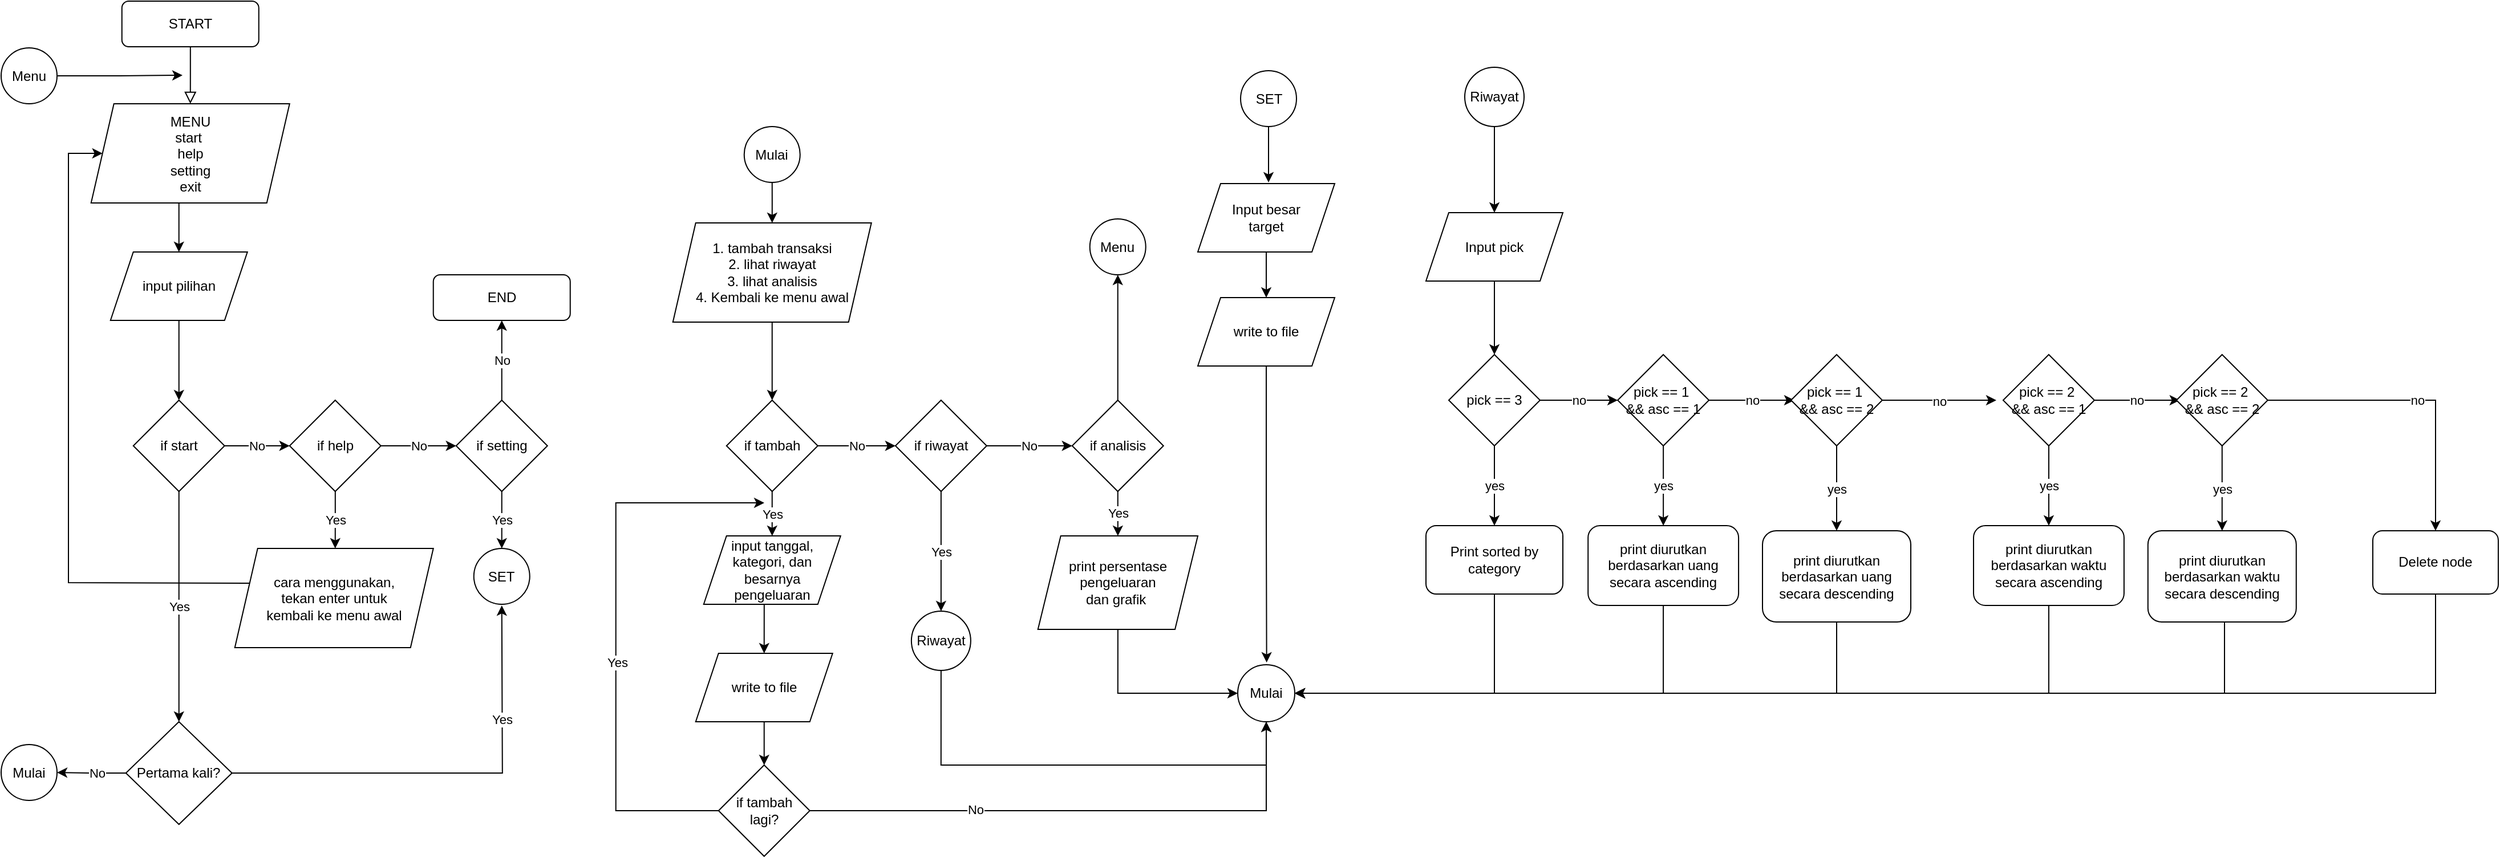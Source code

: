 <mxfile version="14.1.1" type="github">
  <diagram id="C5RBs43oDa-KdzZeNtuy" name="Page-1">
    <mxGraphModel dx="1564" dy="956" grid="1" gridSize="10" guides="1" tooltips="1" connect="1" arrows="1" fold="1" page="1" pageScale="1" pageWidth="827" pageHeight="1169" math="0" shadow="0">
      <root>
        <mxCell id="WIyWlLk6GJQsqaUBKTNV-0" />
        <mxCell id="WIyWlLk6GJQsqaUBKTNV-1" parent="WIyWlLk6GJQsqaUBKTNV-0" />
        <mxCell id="WIyWlLk6GJQsqaUBKTNV-2" value="" style="rounded=0;html=1;jettySize=auto;orthogonalLoop=1;fontSize=11;endArrow=block;endFill=0;endSize=8;strokeWidth=1;shadow=0;labelBackgroundColor=none;edgeStyle=orthogonalEdgeStyle;" parent="WIyWlLk6GJQsqaUBKTNV-1" source="WIyWlLk6GJQsqaUBKTNV-3" edge="1">
          <mxGeometry relative="1" as="geometry">
            <mxPoint x="216.86" y="140" as="targetPoint" />
          </mxGeometry>
        </mxCell>
        <mxCell id="WIyWlLk6GJQsqaUBKTNV-3" value="START" style="rounded=1;whiteSpace=wrap;html=1;fontSize=12;glass=0;strokeWidth=1;shadow=0;" parent="WIyWlLk6GJQsqaUBKTNV-1" vertex="1">
          <mxGeometry x="156.86" y="50" width="120" height="40" as="geometry" />
        </mxCell>
        <mxCell id="elyVezBGwNMq9GpWo2Fh-5" style="edgeStyle=orthogonalEdgeStyle;rounded=0;orthogonalLoop=1;jettySize=auto;html=1;exitX=0.5;exitY=1;exitDx=0;exitDy=0;" parent="WIyWlLk6GJQsqaUBKTNV-1" source="CZyxH3Lz4SlxYFgbIyjr-0" target="CZyxH3Lz4SlxYFgbIyjr-2" edge="1">
          <mxGeometry relative="1" as="geometry">
            <Array as="points">
              <mxPoint x="206.86" y="227" />
            </Array>
          </mxGeometry>
        </mxCell>
        <mxCell id="CZyxH3Lz4SlxYFgbIyjr-0" value="MENU&lt;br&gt;start&amp;nbsp;&lt;br&gt;help&lt;br&gt;setting&lt;br&gt;exit" style="shape=parallelogram;perimeter=parallelogramPerimeter;whiteSpace=wrap;html=1;fixedSize=1;" parent="WIyWlLk6GJQsqaUBKTNV-1" vertex="1">
          <mxGeometry x="129.86" y="140" width="174" height="87" as="geometry" />
        </mxCell>
        <mxCell id="CZyxH3Lz4SlxYFgbIyjr-22" style="edgeStyle=orthogonalEdgeStyle;rounded=0;orthogonalLoop=1;jettySize=auto;html=1;entryX=0.5;entryY=0;entryDx=0;entryDy=0;" parent="WIyWlLk6GJQsqaUBKTNV-1" source="CZyxH3Lz4SlxYFgbIyjr-2" target="CZyxH3Lz4SlxYFgbIyjr-4" edge="1">
          <mxGeometry relative="1" as="geometry" />
        </mxCell>
        <mxCell id="CZyxH3Lz4SlxYFgbIyjr-2" value="input pilihan" style="shape=parallelogram;perimeter=parallelogramPerimeter;whiteSpace=wrap;html=1;fixedSize=1;" parent="WIyWlLk6GJQsqaUBKTNV-1" vertex="1">
          <mxGeometry x="146.86" y="270" width="120" height="60" as="geometry" />
        </mxCell>
        <mxCell id="CZyxH3Lz4SlxYFgbIyjr-7" value="Yes" style="edgeStyle=orthogonalEdgeStyle;rounded=0;orthogonalLoop=1;jettySize=auto;html=1;entryX=0.5;entryY=0;entryDx=0;entryDy=0;" parent="WIyWlLk6GJQsqaUBKTNV-1" source="CZyxH3Lz4SlxYFgbIyjr-4" target="CZyxH3Lz4SlxYFgbIyjr-5" edge="1">
          <mxGeometry relative="1" as="geometry" />
        </mxCell>
        <mxCell id="CZyxH3Lz4SlxYFgbIyjr-12" value="No" style="edgeStyle=orthogonalEdgeStyle;rounded=0;orthogonalLoop=1;jettySize=auto;html=1;entryX=0;entryY=0.5;entryDx=0;entryDy=0;" parent="WIyWlLk6GJQsqaUBKTNV-1" source="CZyxH3Lz4SlxYFgbIyjr-4" target="CZyxH3Lz4SlxYFgbIyjr-9" edge="1">
          <mxGeometry relative="1" as="geometry" />
        </mxCell>
        <mxCell id="CZyxH3Lz4SlxYFgbIyjr-4" value="if start" style="rhombus;whiteSpace=wrap;html=1;" parent="WIyWlLk6GJQsqaUBKTNV-1" vertex="1">
          <mxGeometry x="166.86" y="400" width="80" height="80" as="geometry" />
        </mxCell>
        <mxCell id="CZyxH3Lz4SlxYFgbIyjr-21" value="Yes" style="edgeStyle=orthogonalEdgeStyle;rounded=0;orthogonalLoop=1;jettySize=auto;html=1;" parent="WIyWlLk6GJQsqaUBKTNV-1" source="CZyxH3Lz4SlxYFgbIyjr-5" edge="1">
          <mxGeometry x="0.479" relative="1" as="geometry">
            <mxPoint x="489.86" y="580" as="targetPoint" />
            <mxPoint as="offset" />
          </mxGeometry>
        </mxCell>
        <mxCell id="VV8su1CE2mQWF7LORSkJ-13" style="edgeStyle=orthogonalEdgeStyle;rounded=0;orthogonalLoop=1;jettySize=auto;html=1;exitX=0;exitY=0.5;exitDx=0;exitDy=0;entryX=1;entryY=0.5;entryDx=0;entryDy=0;" parent="WIyWlLk6GJQsqaUBKTNV-1" source="CZyxH3Lz4SlxYFgbIyjr-5" target="CZyxH3Lz4SlxYFgbIyjr-17" edge="1">
          <mxGeometry relative="1" as="geometry" />
        </mxCell>
        <mxCell id="VV8su1CE2mQWF7LORSkJ-14" value="No" style="edgeLabel;html=1;align=center;verticalAlign=middle;resizable=0;points=[];" parent="VV8su1CE2mQWF7LORSkJ-13" vertex="1" connectable="0">
          <mxGeometry x="-0.16" relative="1" as="geometry">
            <mxPoint as="offset" />
          </mxGeometry>
        </mxCell>
        <mxCell id="CZyxH3Lz4SlxYFgbIyjr-5" value="Pertama kali?" style="rhombus;whiteSpace=wrap;html=1;" parent="WIyWlLk6GJQsqaUBKTNV-1" vertex="1">
          <mxGeometry x="160.36" y="682" width="93" height="90" as="geometry" />
        </mxCell>
        <mxCell id="CZyxH3Lz4SlxYFgbIyjr-16" value="No" style="edgeStyle=orthogonalEdgeStyle;rounded=0;orthogonalLoop=1;jettySize=auto;html=1;entryX=0.5;entryY=1;entryDx=0;entryDy=0;" parent="WIyWlLk6GJQsqaUBKTNV-1" source="CZyxH3Lz4SlxYFgbIyjr-8" target="CZyxH3Lz4SlxYFgbIyjr-15" edge="1">
          <mxGeometry relative="1" as="geometry" />
        </mxCell>
        <mxCell id="CZyxH3Lz4SlxYFgbIyjr-20" value="Yes" style="edgeStyle=orthogonalEdgeStyle;rounded=0;orthogonalLoop=1;jettySize=auto;html=1;entryX=0.5;entryY=0;entryDx=0;entryDy=0;" parent="WIyWlLk6GJQsqaUBKTNV-1" source="CZyxH3Lz4SlxYFgbIyjr-8" target="CZyxH3Lz4SlxYFgbIyjr-19" edge="1">
          <mxGeometry relative="1" as="geometry" />
        </mxCell>
        <mxCell id="CZyxH3Lz4SlxYFgbIyjr-8" value="if setting" style="rhombus;whiteSpace=wrap;html=1;" parent="WIyWlLk6GJQsqaUBKTNV-1" vertex="1">
          <mxGeometry x="449.86" y="400" width="80" height="80" as="geometry" />
        </mxCell>
        <mxCell id="CZyxH3Lz4SlxYFgbIyjr-11" value="Yes" style="edgeStyle=orthogonalEdgeStyle;rounded=0;orthogonalLoop=1;jettySize=auto;html=1;entryX=0.5;entryY=0;entryDx=0;entryDy=0;" parent="WIyWlLk6GJQsqaUBKTNV-1" source="CZyxH3Lz4SlxYFgbIyjr-9" edge="1">
          <mxGeometry relative="1" as="geometry">
            <mxPoint x="343.86" y="530" as="targetPoint" />
          </mxGeometry>
        </mxCell>
        <mxCell id="CZyxH3Lz4SlxYFgbIyjr-13" value="No" style="edgeStyle=orthogonalEdgeStyle;rounded=0;orthogonalLoop=1;jettySize=auto;html=1;entryX=0;entryY=0.5;entryDx=0;entryDy=0;" parent="WIyWlLk6GJQsqaUBKTNV-1" source="CZyxH3Lz4SlxYFgbIyjr-9" target="CZyxH3Lz4SlxYFgbIyjr-8" edge="1">
          <mxGeometry relative="1" as="geometry" />
        </mxCell>
        <mxCell id="CZyxH3Lz4SlxYFgbIyjr-9" value="if help" style="rhombus;whiteSpace=wrap;html=1;" parent="WIyWlLk6GJQsqaUBKTNV-1" vertex="1">
          <mxGeometry x="303.86" y="400" width="80" height="80" as="geometry" />
        </mxCell>
        <mxCell id="CZyxH3Lz4SlxYFgbIyjr-15" value="END" style="rounded=1;whiteSpace=wrap;html=1;fontSize=12;glass=0;strokeWidth=1;shadow=0;" parent="WIyWlLk6GJQsqaUBKTNV-1" vertex="1">
          <mxGeometry x="429.86" y="290" width="120" height="40" as="geometry" />
        </mxCell>
        <mxCell id="CZyxH3Lz4SlxYFgbIyjr-17" value="Mulai" style="ellipse;whiteSpace=wrap;html=1;aspect=fixed;" parent="WIyWlLk6GJQsqaUBKTNV-1" vertex="1">
          <mxGeometry x="51" y="702" width="49" height="49" as="geometry" />
        </mxCell>
        <mxCell id="CZyxH3Lz4SlxYFgbIyjr-19" value="SET" style="ellipse;whiteSpace=wrap;html=1;aspect=fixed;" parent="WIyWlLk6GJQsqaUBKTNV-1" vertex="1">
          <mxGeometry x="465.36" y="530" width="49" height="49" as="geometry" />
        </mxCell>
        <mxCell id="CZyxH3Lz4SlxYFgbIyjr-25" style="edgeStyle=orthogonalEdgeStyle;rounded=0;orthogonalLoop=1;jettySize=auto;html=1;entryX=0.5;entryY=0;entryDx=0;entryDy=0;" parent="WIyWlLk6GJQsqaUBKTNV-1" source="CZyxH3Lz4SlxYFgbIyjr-23" target="CZyxH3Lz4SlxYFgbIyjr-24" edge="1">
          <mxGeometry relative="1" as="geometry" />
        </mxCell>
        <mxCell id="CZyxH3Lz4SlxYFgbIyjr-23" value="Mulai" style="ellipse;whiteSpace=wrap;html=1;aspect=fixed;" parent="WIyWlLk6GJQsqaUBKTNV-1" vertex="1">
          <mxGeometry x="702.36" y="160" width="49" height="49" as="geometry" />
        </mxCell>
        <mxCell id="CZyxH3Lz4SlxYFgbIyjr-33" style="edgeStyle=orthogonalEdgeStyle;rounded=0;orthogonalLoop=1;jettySize=auto;html=1;entryX=0.5;entryY=0;entryDx=0;entryDy=0;" parent="WIyWlLk6GJQsqaUBKTNV-1" source="CZyxH3Lz4SlxYFgbIyjr-24" target="CZyxH3Lz4SlxYFgbIyjr-26" edge="1">
          <mxGeometry relative="1" as="geometry" />
        </mxCell>
        <mxCell id="CZyxH3Lz4SlxYFgbIyjr-24" value="1. tambah transaksi&lt;br&gt;2. lihat riwayat&lt;br&gt;3. lihat analisis&lt;br&gt;4. Kembali ke menu awal" style="shape=parallelogram;perimeter=parallelogramPerimeter;whiteSpace=wrap;html=1;fixedSize=1;" parent="WIyWlLk6GJQsqaUBKTNV-1" vertex="1">
          <mxGeometry x="639.86" y="244.5" width="174" height="87" as="geometry" />
        </mxCell>
        <mxCell id="CZyxH3Lz4SlxYFgbIyjr-31" value="No" style="edgeStyle=orthogonalEdgeStyle;rounded=0;orthogonalLoop=1;jettySize=auto;html=1;entryX=0;entryY=0.5;entryDx=0;entryDy=0;" parent="WIyWlLk6GJQsqaUBKTNV-1" source="CZyxH3Lz4SlxYFgbIyjr-26" target="CZyxH3Lz4SlxYFgbIyjr-28" edge="1">
          <mxGeometry relative="1" as="geometry">
            <mxPoint x="809.86" y="440" as="targetPoint" />
          </mxGeometry>
        </mxCell>
        <mxCell id="elyVezBGwNMq9GpWo2Fh-1" value="Yes" style="edgeStyle=orthogonalEdgeStyle;rounded=0;orthogonalLoop=1;jettySize=auto;html=1;exitX=0.5;exitY=1;exitDx=0;exitDy=0;entryX=0.5;entryY=0;entryDx=0;entryDy=0;" parent="WIyWlLk6GJQsqaUBKTNV-1" source="CZyxH3Lz4SlxYFgbIyjr-26" target="elyVezBGwNMq9GpWo2Fh-0" edge="1">
          <mxGeometry relative="1" as="geometry" />
        </mxCell>
        <mxCell id="CZyxH3Lz4SlxYFgbIyjr-26" value="if tambah" style="rhombus;whiteSpace=wrap;html=1;" parent="WIyWlLk6GJQsqaUBKTNV-1" vertex="1">
          <mxGeometry x="686.86" y="400" width="80" height="80" as="geometry" />
        </mxCell>
        <mxCell id="BcDLOuS1j5F6_-b6WOLH-21" value="Yes" style="edgeStyle=orthogonalEdgeStyle;rounded=0;orthogonalLoop=1;jettySize=auto;html=1;exitX=0.5;exitY=1;exitDx=0;exitDy=0;entryX=0.5;entryY=0;entryDx=0;entryDy=0;" parent="WIyWlLk6GJQsqaUBKTNV-1" source="CZyxH3Lz4SlxYFgbIyjr-27" target="BcDLOuS1j5F6_-b6WOLH-20" edge="1">
          <mxGeometry relative="1" as="geometry" />
        </mxCell>
        <mxCell id="VV8su1CE2mQWF7LORSkJ-18" style="edgeStyle=orthogonalEdgeStyle;rounded=0;orthogonalLoop=1;jettySize=auto;html=1;exitX=0.5;exitY=0;exitDx=0;exitDy=0;entryX=0.5;entryY=1;entryDx=0;entryDy=0;" parent="WIyWlLk6GJQsqaUBKTNV-1" source="CZyxH3Lz4SlxYFgbIyjr-27" target="VV8su1CE2mQWF7LORSkJ-17" edge="1">
          <mxGeometry relative="1" as="geometry" />
        </mxCell>
        <mxCell id="CZyxH3Lz4SlxYFgbIyjr-27" value="if analisis" style="rhombus;whiteSpace=wrap;html=1;" parent="WIyWlLk6GJQsqaUBKTNV-1" vertex="1">
          <mxGeometry x="989.86" y="400" width="80" height="80" as="geometry" />
        </mxCell>
        <mxCell id="CZyxH3Lz4SlxYFgbIyjr-32" value="No" style="edgeStyle=orthogonalEdgeStyle;rounded=0;orthogonalLoop=1;jettySize=auto;html=1;" parent="WIyWlLk6GJQsqaUBKTNV-1" source="CZyxH3Lz4SlxYFgbIyjr-28" target="CZyxH3Lz4SlxYFgbIyjr-27" edge="1">
          <mxGeometry relative="1" as="geometry">
            <mxPoint x="959.86" y="440" as="targetPoint" />
          </mxGeometry>
        </mxCell>
        <mxCell id="CZyxH3Lz4SlxYFgbIyjr-28" value="if riwayat" style="rhombus;whiteSpace=wrap;html=1;" parent="WIyWlLk6GJQsqaUBKTNV-1" vertex="1">
          <mxGeometry x="834.93" y="400" width="80" height="80" as="geometry" />
        </mxCell>
        <mxCell id="BcDLOuS1j5F6_-b6WOLH-18" style="edgeStyle=orthogonalEdgeStyle;rounded=0;orthogonalLoop=1;jettySize=auto;html=1;exitX=0.5;exitY=1;exitDx=0;exitDy=0;" parent="WIyWlLk6GJQsqaUBKTNV-1" source="CZyxH3Lz4SlxYFgbIyjr-41" edge="1">
          <mxGeometry relative="1" as="geometry">
            <mxPoint x="1162" y="209" as="targetPoint" />
            <Array as="points">
              <mxPoint x="1162" y="159" />
            </Array>
          </mxGeometry>
        </mxCell>
        <mxCell id="CZyxH3Lz4SlxYFgbIyjr-41" value="SET" style="ellipse;whiteSpace=wrap;html=1;aspect=fixed;" parent="WIyWlLk6GJQsqaUBKTNV-1" vertex="1">
          <mxGeometry x="1137.5" y="111" width="49" height="49" as="geometry" />
        </mxCell>
        <mxCell id="BcDLOuS1j5F6_-b6WOLH-19" style="edgeStyle=orthogonalEdgeStyle;rounded=0;orthogonalLoop=1;jettySize=auto;html=1;exitX=0.5;exitY=1;exitDx=0;exitDy=0;entryX=0.5;entryY=0;entryDx=0;entryDy=0;" parent="WIyWlLk6GJQsqaUBKTNV-1" source="elyVezBGwNMq9GpWo2Fh-0" target="BcDLOuS1j5F6_-b6WOLH-0" edge="1">
          <mxGeometry relative="1" as="geometry">
            <Array as="points">
              <mxPoint x="720" y="579" />
            </Array>
          </mxGeometry>
        </mxCell>
        <mxCell id="elyVezBGwNMq9GpWo2Fh-0" value="input tanggal, kategori, dan besarnya pengeluaran" style="shape=parallelogram;perimeter=parallelogramPerimeter;whiteSpace=wrap;html=1;fixedSize=1;" parent="WIyWlLk6GJQsqaUBKTNV-1" vertex="1">
          <mxGeometry x="666.86" y="519" width="120" height="60" as="geometry" />
        </mxCell>
        <mxCell id="elyVezBGwNMq9GpWo2Fh-2" value="Yes" style="edgeStyle=orthogonalEdgeStyle;rounded=0;orthogonalLoop=1;jettySize=auto;html=1;exitX=0.5;exitY=1;exitDx=0;exitDy=0;entryX=0.5;entryY=0;entryDx=0;entryDy=0;" parent="WIyWlLk6GJQsqaUBKTNV-1" source="CZyxH3Lz4SlxYFgbIyjr-28" target="hzr9otzmT3Ajm3KtB0TP-0" edge="1">
          <mxGeometry relative="1" as="geometry">
            <mxPoint x="736.86" y="490" as="sourcePoint" />
            <mxPoint x="874.895" y="516.597" as="targetPoint" />
          </mxGeometry>
        </mxCell>
        <mxCell id="BcDLOuS1j5F6_-b6WOLH-4" style="edgeStyle=orthogonalEdgeStyle;rounded=0;orthogonalLoop=1;jettySize=auto;html=1;exitX=0.5;exitY=1;exitDx=0;exitDy=0;entryX=0.5;entryY=0;entryDx=0;entryDy=0;" parent="WIyWlLk6GJQsqaUBKTNV-1" source="BcDLOuS1j5F6_-b6WOLH-0" target="BcDLOuS1j5F6_-b6WOLH-3" edge="1">
          <mxGeometry relative="1" as="geometry" />
        </mxCell>
        <mxCell id="BcDLOuS1j5F6_-b6WOLH-0" value="write to file" style="shape=parallelogram;perimeter=parallelogramPerimeter;whiteSpace=wrap;html=1;fixedSize=1;" parent="WIyWlLk6GJQsqaUBKTNV-1" vertex="1">
          <mxGeometry x="659.86" y="622" width="120" height="60" as="geometry" />
        </mxCell>
        <mxCell id="BcDLOuS1j5F6_-b6WOLH-6" style="edgeStyle=orthogonalEdgeStyle;rounded=0;orthogonalLoop=1;jettySize=auto;html=1;exitX=0;exitY=0.5;exitDx=0;exitDy=0;" parent="WIyWlLk6GJQsqaUBKTNV-1" source="BcDLOuS1j5F6_-b6WOLH-3" edge="1">
          <mxGeometry relative="1" as="geometry">
            <mxPoint x="720" y="490" as="targetPoint" />
            <Array as="points">
              <mxPoint x="589.86" y="760" />
              <mxPoint x="589.86" y="490" />
            </Array>
          </mxGeometry>
        </mxCell>
        <mxCell id="BcDLOuS1j5F6_-b6WOLH-7" value="Yes" style="edgeLabel;html=1;align=center;verticalAlign=middle;resizable=0;points=[];" parent="BcDLOuS1j5F6_-b6WOLH-6" vertex="1" connectable="0">
          <mxGeometry x="-0.849" relative="1" as="geometry">
            <mxPoint x="-52.21" y="-130" as="offset" />
          </mxGeometry>
        </mxCell>
        <mxCell id="VV8su1CE2mQWF7LORSkJ-10" style="edgeStyle=orthogonalEdgeStyle;rounded=0;orthogonalLoop=1;jettySize=auto;html=1;exitX=1;exitY=0.5;exitDx=0;exitDy=0;entryX=0.5;entryY=1;entryDx=0;entryDy=0;" parent="WIyWlLk6GJQsqaUBKTNV-1" source="BcDLOuS1j5F6_-b6WOLH-3" target="VV8su1CE2mQWF7LORSkJ-4" edge="1">
          <mxGeometry relative="1" as="geometry">
            <Array as="points">
              <mxPoint x="1160" y="760" />
            </Array>
          </mxGeometry>
        </mxCell>
        <mxCell id="VV8su1CE2mQWF7LORSkJ-11" value="No" style="edgeLabel;html=1;align=center;verticalAlign=middle;resizable=0;points=[];" parent="VV8su1CE2mQWF7LORSkJ-10" vertex="1" connectable="0">
          <mxGeometry x="-0.393" y="1" relative="1" as="geometry">
            <mxPoint as="offset" />
          </mxGeometry>
        </mxCell>
        <mxCell id="BcDLOuS1j5F6_-b6WOLH-3" value="if tambah lagi?" style="rhombus;whiteSpace=wrap;html=1;" parent="WIyWlLk6GJQsqaUBKTNV-1" vertex="1">
          <mxGeometry x="679.86" y="720" width="80" height="80" as="geometry" />
        </mxCell>
        <mxCell id="BcDLOuS1j5F6_-b6WOLH-12" style="edgeStyle=orthogonalEdgeStyle;rounded=0;orthogonalLoop=1;jettySize=auto;html=1;exitX=0.085;exitY=0.351;exitDx=0;exitDy=0;entryX=0;entryY=0.5;entryDx=0;entryDy=0;exitPerimeter=0;" parent="WIyWlLk6GJQsqaUBKTNV-1" source="BcDLOuS1j5F6_-b6WOLH-11" target="CZyxH3Lz4SlxYFgbIyjr-0" edge="1">
          <mxGeometry relative="1" as="geometry">
            <mxPoint x="59.86" y="240" as="targetPoint" />
            <Array as="points">
              <mxPoint x="266" y="561" />
              <mxPoint x="110" y="560" />
              <mxPoint x="110" y="183" />
            </Array>
          </mxGeometry>
        </mxCell>
        <mxCell id="BcDLOuS1j5F6_-b6WOLH-11" value="cara menggunakan,&lt;br&gt;tekan enter untuk &lt;br&gt;kembali ke menu awal" style="shape=parallelogram;perimeter=parallelogramPerimeter;whiteSpace=wrap;html=1;fixedSize=1;" parent="WIyWlLk6GJQsqaUBKTNV-1" vertex="1">
          <mxGeometry x="255.86" y="530" width="174" height="87" as="geometry" />
        </mxCell>
        <mxCell id="BcDLOuS1j5F6_-b6WOLH-17" style="edgeStyle=orthogonalEdgeStyle;rounded=0;orthogonalLoop=1;jettySize=auto;html=1;exitX=0.5;exitY=1;exitDx=0;exitDy=0;entryX=0.5;entryY=0;entryDx=0;entryDy=0;" parent="WIyWlLk6GJQsqaUBKTNV-1" source="BcDLOuS1j5F6_-b6WOLH-13" target="BcDLOuS1j5F6_-b6WOLH-14" edge="1">
          <mxGeometry relative="1" as="geometry">
            <Array as="points">
              <mxPoint x="1160" y="270" />
            </Array>
          </mxGeometry>
        </mxCell>
        <mxCell id="BcDLOuS1j5F6_-b6WOLH-13" value="Input besar &lt;br&gt;target" style="shape=parallelogram;perimeter=parallelogramPerimeter;whiteSpace=wrap;html=1;fixedSize=1;" parent="WIyWlLk6GJQsqaUBKTNV-1" vertex="1">
          <mxGeometry x="1100" y="210" width="120" height="60" as="geometry" />
        </mxCell>
        <mxCell id="VV8su1CE2mQWF7LORSkJ-5" style="edgeStyle=orthogonalEdgeStyle;rounded=0;orthogonalLoop=1;jettySize=auto;html=1;exitX=0.5;exitY=1;exitDx=0;exitDy=0;" parent="WIyWlLk6GJQsqaUBKTNV-1" source="BcDLOuS1j5F6_-b6WOLH-14" edge="1">
          <mxGeometry relative="1" as="geometry">
            <mxPoint x="1160.333" y="630" as="targetPoint" />
          </mxGeometry>
        </mxCell>
        <mxCell id="BcDLOuS1j5F6_-b6WOLH-14" value="write to file" style="shape=parallelogram;perimeter=parallelogramPerimeter;whiteSpace=wrap;html=1;fixedSize=1;" parent="WIyWlLk6GJQsqaUBKTNV-1" vertex="1">
          <mxGeometry x="1100" y="310" width="120" height="60" as="geometry" />
        </mxCell>
        <mxCell id="VV8su1CE2mQWF7LORSkJ-6" style="edgeStyle=orthogonalEdgeStyle;rounded=0;orthogonalLoop=1;jettySize=auto;html=1;exitX=0.5;exitY=1;exitDx=0;exitDy=0;entryX=0;entryY=0.5;entryDx=0;entryDy=0;" parent="WIyWlLk6GJQsqaUBKTNV-1" source="BcDLOuS1j5F6_-b6WOLH-20" target="VV8su1CE2mQWF7LORSkJ-4" edge="1">
          <mxGeometry relative="1" as="geometry" />
        </mxCell>
        <mxCell id="BcDLOuS1j5F6_-b6WOLH-20" value="print persentase pengeluaran&lt;br&gt;dan grafik&amp;nbsp;" style="shape=parallelogram;perimeter=parallelogramPerimeter;whiteSpace=wrap;html=1;fixedSize=1;" parent="WIyWlLk6GJQsqaUBKTNV-1" vertex="1">
          <mxGeometry x="959.86" y="519" width="140.14" height="82" as="geometry" />
        </mxCell>
        <mxCell id="VV8su1CE2mQWF7LORSkJ-4" value="Mulai" style="ellipse;whiteSpace=wrap;html=1;aspect=fixed;" parent="WIyWlLk6GJQsqaUBKTNV-1" vertex="1">
          <mxGeometry x="1135" y="632" width="50" height="50" as="geometry" />
        </mxCell>
        <mxCell id="VV8su1CE2mQWF7LORSkJ-16" style="edgeStyle=orthogonalEdgeStyle;rounded=0;orthogonalLoop=1;jettySize=auto;html=1;exitX=1;exitY=0.5;exitDx=0;exitDy=0;" parent="WIyWlLk6GJQsqaUBKTNV-1" source="VV8su1CE2mQWF7LORSkJ-15" edge="1">
          <mxGeometry relative="1" as="geometry">
            <mxPoint x="210" y="115" as="targetPoint" />
            <Array as="points">
              <mxPoint x="155" y="116" />
            </Array>
          </mxGeometry>
        </mxCell>
        <mxCell id="VV8su1CE2mQWF7LORSkJ-15" value="Menu" style="ellipse;whiteSpace=wrap;html=1;aspect=fixed;" parent="WIyWlLk6GJQsqaUBKTNV-1" vertex="1">
          <mxGeometry x="51" y="91" width="49" height="49" as="geometry" />
        </mxCell>
        <mxCell id="VV8su1CE2mQWF7LORSkJ-17" value="Menu" style="ellipse;whiteSpace=wrap;html=1;aspect=fixed;" parent="WIyWlLk6GJQsqaUBKTNV-1" vertex="1">
          <mxGeometry x="1005.36" y="241" width="49" height="49" as="geometry" />
        </mxCell>
        <mxCell id="hzr9otzmT3Ajm3KtB0TP-2" style="edgeStyle=orthogonalEdgeStyle;rounded=0;orthogonalLoop=1;jettySize=auto;html=1;entryX=0.5;entryY=1;entryDx=0;entryDy=0;" edge="1" parent="WIyWlLk6GJQsqaUBKTNV-1" source="hzr9otzmT3Ajm3KtB0TP-0" target="VV8su1CE2mQWF7LORSkJ-4">
          <mxGeometry relative="1" as="geometry">
            <mxPoint x="1160" y="710" as="targetPoint" />
            <Array as="points">
              <mxPoint x="875" y="720" />
              <mxPoint x="1160" y="720" />
            </Array>
          </mxGeometry>
        </mxCell>
        <mxCell id="hzr9otzmT3Ajm3KtB0TP-0" value="Riwayat" style="ellipse;whiteSpace=wrap;html=1;aspect=fixed;" vertex="1" parent="WIyWlLk6GJQsqaUBKTNV-1">
          <mxGeometry x="848.93" y="585" width="52" height="52" as="geometry" />
        </mxCell>
        <mxCell id="hzr9otzmT3Ajm3KtB0TP-11" style="edgeStyle=orthogonalEdgeStyle;rounded=0;orthogonalLoop=1;jettySize=auto;html=1;entryX=0.5;entryY=0;entryDx=0;entryDy=0;" edge="1" parent="WIyWlLk6GJQsqaUBKTNV-1" source="hzr9otzmT3Ajm3KtB0TP-3" target="hzr9otzmT3Ajm3KtB0TP-10">
          <mxGeometry relative="1" as="geometry" />
        </mxCell>
        <mxCell id="hzr9otzmT3Ajm3KtB0TP-3" value="Riwayat" style="ellipse;whiteSpace=wrap;html=1;aspect=fixed;" vertex="1" parent="WIyWlLk6GJQsqaUBKTNV-1">
          <mxGeometry x="1334" y="108" width="52" height="52" as="geometry" />
        </mxCell>
        <mxCell id="hzr9otzmT3Ajm3KtB0TP-8" value="no" style="edgeStyle=orthogonalEdgeStyle;rounded=0;orthogonalLoop=1;jettySize=auto;html=1;entryX=0;entryY=0.5;entryDx=0;entryDy=0;" edge="1" parent="WIyWlLk6GJQsqaUBKTNV-1" source="hzr9otzmT3Ajm3KtB0TP-4" target="hzr9otzmT3Ajm3KtB0TP-6">
          <mxGeometry relative="1" as="geometry" />
        </mxCell>
        <mxCell id="hzr9otzmT3Ajm3KtB0TP-14" value="yes" style="edgeStyle=orthogonalEdgeStyle;rounded=0;orthogonalLoop=1;jettySize=auto;html=1;" edge="1" parent="WIyWlLk6GJQsqaUBKTNV-1" source="hzr9otzmT3Ajm3KtB0TP-4" target="hzr9otzmT3Ajm3KtB0TP-13">
          <mxGeometry relative="1" as="geometry" />
        </mxCell>
        <mxCell id="hzr9otzmT3Ajm3KtB0TP-4" value="pick == 3" style="rhombus;whiteSpace=wrap;html=1;" vertex="1" parent="WIyWlLk6GJQsqaUBKTNV-1">
          <mxGeometry x="1320" y="360" width="80" height="80" as="geometry" />
        </mxCell>
        <mxCell id="hzr9otzmT3Ajm3KtB0TP-9" value="no" style="edgeStyle=orthogonalEdgeStyle;rounded=0;orthogonalLoop=1;jettySize=auto;html=1;entryX=0;entryY=0.5;entryDx=0;entryDy=0;" edge="1" parent="WIyWlLk6GJQsqaUBKTNV-1" source="hzr9otzmT3Ajm3KtB0TP-6">
          <mxGeometry relative="1" as="geometry">
            <mxPoint x="1623" y="400" as="targetPoint" />
          </mxGeometry>
        </mxCell>
        <mxCell id="hzr9otzmT3Ajm3KtB0TP-16" value="yes" style="edgeStyle=orthogonalEdgeStyle;rounded=0;orthogonalLoop=1;jettySize=auto;html=1;entryX=0.5;entryY=0;entryDx=0;entryDy=0;" edge="1" parent="WIyWlLk6GJQsqaUBKTNV-1" source="hzr9otzmT3Ajm3KtB0TP-6" target="hzr9otzmT3Ajm3KtB0TP-15">
          <mxGeometry relative="1" as="geometry" />
        </mxCell>
        <mxCell id="hzr9otzmT3Ajm3KtB0TP-6" value="pick == 1&amp;nbsp;&lt;br&gt;&amp;amp;&amp;amp; asc == 1" style="rhombus;whiteSpace=wrap;html=1;" vertex="1" parent="WIyWlLk6GJQsqaUBKTNV-1">
          <mxGeometry x="1468.07" y="360" width="80" height="80" as="geometry" />
        </mxCell>
        <mxCell id="hzr9otzmT3Ajm3KtB0TP-12" style="edgeStyle=orthogonalEdgeStyle;rounded=0;orthogonalLoop=1;jettySize=auto;html=1;entryX=0.5;entryY=0;entryDx=0;entryDy=0;" edge="1" parent="WIyWlLk6GJQsqaUBKTNV-1" source="hzr9otzmT3Ajm3KtB0TP-10" target="hzr9otzmT3Ajm3KtB0TP-4">
          <mxGeometry relative="1" as="geometry" />
        </mxCell>
        <mxCell id="hzr9otzmT3Ajm3KtB0TP-10" value="Input pick" style="shape=parallelogram;perimeter=parallelogramPerimeter;whiteSpace=wrap;html=1;fixedSize=1;" vertex="1" parent="WIyWlLk6GJQsqaUBKTNV-1">
          <mxGeometry x="1300" y="235.5" width="120" height="60" as="geometry" />
        </mxCell>
        <mxCell id="hzr9otzmT3Ajm3KtB0TP-33" style="edgeStyle=orthogonalEdgeStyle;rounded=0;orthogonalLoop=1;jettySize=auto;html=1;entryX=1;entryY=0.5;entryDx=0;entryDy=0;" edge="1" parent="WIyWlLk6GJQsqaUBKTNV-1" source="hzr9otzmT3Ajm3KtB0TP-13" target="VV8su1CE2mQWF7LORSkJ-4">
          <mxGeometry relative="1" as="geometry">
            <Array as="points">
              <mxPoint x="1360" y="657" />
            </Array>
          </mxGeometry>
        </mxCell>
        <mxCell id="hzr9otzmT3Ajm3KtB0TP-13" value="Print sorted by category" style="rounded=1;whiteSpace=wrap;html=1;" vertex="1" parent="WIyWlLk6GJQsqaUBKTNV-1">
          <mxGeometry x="1300" y="510" width="120" height="60" as="geometry" />
        </mxCell>
        <mxCell id="hzr9otzmT3Ajm3KtB0TP-34" style="edgeStyle=orthogonalEdgeStyle;rounded=0;orthogonalLoop=1;jettySize=auto;html=1;entryX=1;entryY=0.5;entryDx=0;entryDy=0;" edge="1" parent="WIyWlLk6GJQsqaUBKTNV-1" source="hzr9otzmT3Ajm3KtB0TP-15" target="VV8su1CE2mQWF7LORSkJ-4">
          <mxGeometry relative="1" as="geometry">
            <Array as="points">
              <mxPoint x="1508" y="657" />
            </Array>
          </mxGeometry>
        </mxCell>
        <mxCell id="hzr9otzmT3Ajm3KtB0TP-15" value="print diurutkan berdasarkan uang secara ascending" style="rounded=1;whiteSpace=wrap;html=1;" vertex="1" parent="WIyWlLk6GJQsqaUBKTNV-1">
          <mxGeometry x="1442.11" y="510" width="131.93" height="70" as="geometry" />
        </mxCell>
        <mxCell id="hzr9otzmT3Ajm3KtB0TP-21" value="yes" style="edgeStyle=orthogonalEdgeStyle;rounded=0;orthogonalLoop=1;jettySize=auto;html=1;entryX=0.5;entryY=0;entryDx=0;entryDy=0;" edge="1" parent="WIyWlLk6GJQsqaUBKTNV-1" source="hzr9otzmT3Ajm3KtB0TP-19" target="hzr9otzmT3Ajm3KtB0TP-20">
          <mxGeometry relative="1" as="geometry" />
        </mxCell>
        <mxCell id="hzr9otzmT3Ajm3KtB0TP-29" value="no" style="edgeStyle=orthogonalEdgeStyle;rounded=0;orthogonalLoop=1;jettySize=auto;html=1;" edge="1" parent="WIyWlLk6GJQsqaUBKTNV-1" source="hzr9otzmT3Ajm3KtB0TP-19">
          <mxGeometry relative="1" as="geometry">
            <mxPoint x="1800" y="400" as="targetPoint" />
          </mxGeometry>
        </mxCell>
        <mxCell id="hzr9otzmT3Ajm3KtB0TP-19" value="pick == 1&amp;nbsp;&lt;br&gt;&amp;amp;&amp;amp; asc == 2" style="rhombus;whiteSpace=wrap;html=1;" vertex="1" parent="WIyWlLk6GJQsqaUBKTNV-1">
          <mxGeometry x="1620.0" y="360" width="80" height="80" as="geometry" />
        </mxCell>
        <mxCell id="hzr9otzmT3Ajm3KtB0TP-35" style="edgeStyle=orthogonalEdgeStyle;rounded=0;orthogonalLoop=1;jettySize=auto;html=1;entryX=1;entryY=0.5;entryDx=0;entryDy=0;" edge="1" parent="WIyWlLk6GJQsqaUBKTNV-1" source="hzr9otzmT3Ajm3KtB0TP-20" target="VV8su1CE2mQWF7LORSkJ-4">
          <mxGeometry relative="1" as="geometry">
            <Array as="points">
              <mxPoint x="1660" y="657" />
            </Array>
          </mxGeometry>
        </mxCell>
        <mxCell id="hzr9otzmT3Ajm3KtB0TP-20" value="print diurutkan berdasarkan uang secara descending" style="rounded=1;whiteSpace=wrap;html=1;" vertex="1" parent="WIyWlLk6GJQsqaUBKTNV-1">
          <mxGeometry x="1595" y="514.5" width="130" height="80" as="geometry" />
        </mxCell>
        <mxCell id="hzr9otzmT3Ajm3KtB0TP-22" value="no" style="edgeStyle=orthogonalEdgeStyle;rounded=0;orthogonalLoop=1;jettySize=auto;html=1;entryX=0;entryY=0.5;entryDx=0;entryDy=0;" edge="1" parent="WIyWlLk6GJQsqaUBKTNV-1" source="hzr9otzmT3Ajm3KtB0TP-24">
          <mxGeometry relative="1" as="geometry">
            <mxPoint x="1960.89" y="400" as="targetPoint" />
          </mxGeometry>
        </mxCell>
        <mxCell id="hzr9otzmT3Ajm3KtB0TP-23" value="yes" style="edgeStyle=orthogonalEdgeStyle;rounded=0;orthogonalLoop=1;jettySize=auto;html=1;entryX=0.5;entryY=0;entryDx=0;entryDy=0;" edge="1" parent="WIyWlLk6GJQsqaUBKTNV-1" source="hzr9otzmT3Ajm3KtB0TP-24" target="hzr9otzmT3Ajm3KtB0TP-25">
          <mxGeometry relative="1" as="geometry" />
        </mxCell>
        <mxCell id="hzr9otzmT3Ajm3KtB0TP-24" value="pick == 2&amp;nbsp;&lt;br&gt;&amp;amp;&amp;amp; asc == 1" style="rhombus;whiteSpace=wrap;html=1;" vertex="1" parent="WIyWlLk6GJQsqaUBKTNV-1">
          <mxGeometry x="1805.96" y="360" width="80" height="80" as="geometry" />
        </mxCell>
        <mxCell id="hzr9otzmT3Ajm3KtB0TP-36" style="edgeStyle=orthogonalEdgeStyle;rounded=0;orthogonalLoop=1;jettySize=auto;html=1;entryX=1;entryY=0.5;entryDx=0;entryDy=0;" edge="1" parent="WIyWlLk6GJQsqaUBKTNV-1" source="hzr9otzmT3Ajm3KtB0TP-25" target="VV8su1CE2mQWF7LORSkJ-4">
          <mxGeometry relative="1" as="geometry">
            <Array as="points">
              <mxPoint x="1846" y="657" />
            </Array>
          </mxGeometry>
        </mxCell>
        <mxCell id="hzr9otzmT3Ajm3KtB0TP-25" value="print diurutkan berdasarkan waktu secara ascending" style="rounded=1;whiteSpace=wrap;html=1;" vertex="1" parent="WIyWlLk6GJQsqaUBKTNV-1">
          <mxGeometry x="1780" y="510" width="131.93" height="70" as="geometry" />
        </mxCell>
        <mxCell id="hzr9otzmT3Ajm3KtB0TP-26" value="yes" style="edgeStyle=orthogonalEdgeStyle;rounded=0;orthogonalLoop=1;jettySize=auto;html=1;entryX=0.5;entryY=0;entryDx=0;entryDy=0;" edge="1" parent="WIyWlLk6GJQsqaUBKTNV-1" source="hzr9otzmT3Ajm3KtB0TP-27" target="hzr9otzmT3Ajm3KtB0TP-28">
          <mxGeometry relative="1" as="geometry" />
        </mxCell>
        <mxCell id="hzr9otzmT3Ajm3KtB0TP-31" value="no" style="edgeStyle=orthogonalEdgeStyle;rounded=0;orthogonalLoop=1;jettySize=auto;html=1;" edge="1" parent="WIyWlLk6GJQsqaUBKTNV-1" source="hzr9otzmT3Ajm3KtB0TP-27" target="hzr9otzmT3Ajm3KtB0TP-30">
          <mxGeometry relative="1" as="geometry">
            <mxPoint x="2200.0" y="510" as="targetPoint" />
          </mxGeometry>
        </mxCell>
        <mxCell id="hzr9otzmT3Ajm3KtB0TP-27" value="pick == 2&amp;nbsp;&lt;br&gt;&amp;amp;&amp;amp; asc == 2" style="rhombus;whiteSpace=wrap;html=1;" vertex="1" parent="WIyWlLk6GJQsqaUBKTNV-1">
          <mxGeometry x="1957.89" y="360" width="80" height="80" as="geometry" />
        </mxCell>
        <mxCell id="hzr9otzmT3Ajm3KtB0TP-37" style="edgeStyle=orthogonalEdgeStyle;rounded=0;orthogonalLoop=1;jettySize=auto;html=1;entryX=1;entryY=0.5;entryDx=0;entryDy=0;" edge="1" parent="WIyWlLk6GJQsqaUBKTNV-1" source="hzr9otzmT3Ajm3KtB0TP-28" target="VV8su1CE2mQWF7LORSkJ-4">
          <mxGeometry relative="1" as="geometry">
            <Array as="points">
              <mxPoint x="2000" y="657" />
            </Array>
          </mxGeometry>
        </mxCell>
        <mxCell id="hzr9otzmT3Ajm3KtB0TP-28" value="print diurutkan berdasarkan waktu secara descending" style="rounded=1;whiteSpace=wrap;html=1;" vertex="1" parent="WIyWlLk6GJQsqaUBKTNV-1">
          <mxGeometry x="1932.89" y="514.5" width="130" height="80" as="geometry" />
        </mxCell>
        <mxCell id="hzr9otzmT3Ajm3KtB0TP-38" style="edgeStyle=orthogonalEdgeStyle;rounded=0;orthogonalLoop=1;jettySize=auto;html=1;entryX=1;entryY=0.5;entryDx=0;entryDy=0;" edge="1" parent="WIyWlLk6GJQsqaUBKTNV-1" source="hzr9otzmT3Ajm3KtB0TP-30" target="VV8su1CE2mQWF7LORSkJ-4">
          <mxGeometry relative="1" as="geometry">
            <Array as="points">
              <mxPoint x="2185" y="657" />
            </Array>
          </mxGeometry>
        </mxCell>
        <mxCell id="hzr9otzmT3Ajm3KtB0TP-30" value="Delete node" style="rounded=1;whiteSpace=wrap;html=1;" vertex="1" parent="WIyWlLk6GJQsqaUBKTNV-1">
          <mxGeometry x="2130" y="514.5" width="110" height="55.5" as="geometry" />
        </mxCell>
      </root>
    </mxGraphModel>
  </diagram>
</mxfile>
